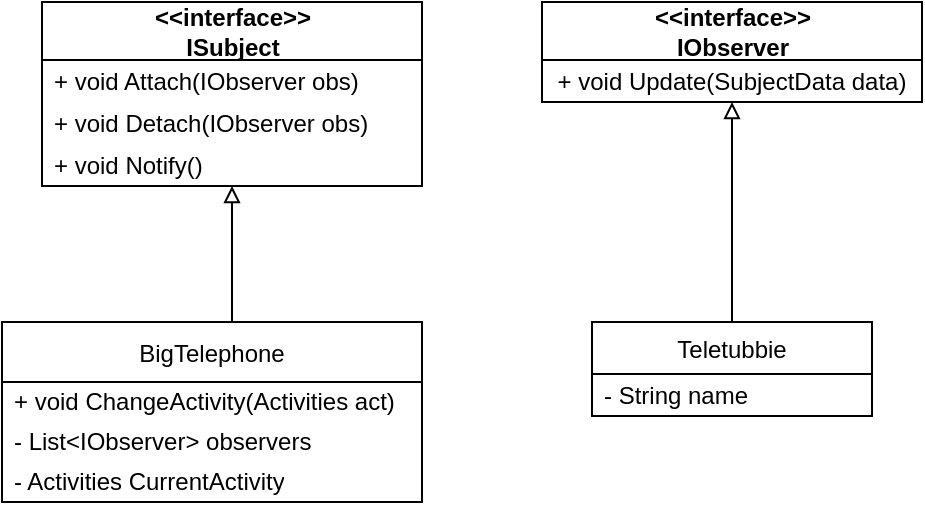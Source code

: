 <mxfile version="14.2.4" type="embed">
    <diagram id="kGwdPtvmKTBLxpfkr0nd" name="Page-1">
        <mxGraphModel dx="1068" dy="614" grid="1" gridSize="10" guides="1" tooltips="1" connect="1" arrows="1" fold="1" page="1" pageScale="1" pageWidth="827" pageHeight="1169" math="0" shadow="0">
            <root>
                <mxCell id="0"/>
                <mxCell id="1" parent="0"/>
                <mxCell id="2" value="&amp;lt;&amp;lt;interface&amp;gt;&amp;gt;&lt;br&gt;IObserver" style="swimlane;fontStyle=1;align=center;verticalAlign=middle;childLayout=stackLayout;horizontal=1;startSize=29;horizontalStack=0;resizeParent=1;resizeParentMax=0;resizeLast=0;collapsible=0;marginBottom=0;html=1;" parent="1" vertex="1">
                    <mxGeometry x="530" y="40" width="190" height="50" as="geometry"/>
                </mxCell>
                <mxCell id="3" value="+ void Update(SubjectData data)" style="text;html=1;strokeColor=none;fillColor=none;align=center;verticalAlign=middle;spacingLeft=4;spacingRight=4;overflow=hidden;rotatable=0;points=[[0,0.5],[1,0.5]];portConstraint=eastwest;" parent="2" vertex="1">
                    <mxGeometry y="29" width="190" height="21" as="geometry"/>
                </mxCell>
                <mxCell id="17" style="edgeStyle=orthogonalEdgeStyle;rounded=0;orthogonalLoop=1;jettySize=auto;html=1;exitX=0.5;exitY=0;exitDx=0;exitDy=0;endArrow=block;endFill=0;" parent="1" source="12" target="2" edge="1">
                    <mxGeometry relative="1" as="geometry">
                        <mxPoint x="520" y="120" as="targetPoint"/>
                        <Array as="points">
                            <mxPoint x="625" y="140"/>
                            <mxPoint x="625" y="140"/>
                        </Array>
                    </mxGeometry>
                </mxCell>
                <mxCell id="12" value="Teletubbie" style="swimlane;fontStyle=0;childLayout=stackLayout;horizontal=1;startSize=26;fillColor=none;horizontalStack=0;resizeParent=1;resizeParentMax=0;resizeLast=0;collapsible=1;marginBottom=0;align=center;" parent="1" vertex="1">
                    <mxGeometry x="555" y="200" width="140" height="47" as="geometry"/>
                </mxCell>
                <mxCell id="23" value="- String name" style="text;html=1;strokeColor=none;fillColor=none;align=left;verticalAlign=middle;spacingLeft=4;spacingRight=4;overflow=hidden;rotatable=0;points=[[0,0.5],[1,0.5]];portConstraint=eastwest;" parent="12" vertex="1">
                    <mxGeometry y="26" width="140" height="21" as="geometry"/>
                </mxCell>
                <mxCell id="26" value="&amp;lt;&amp;lt;interface&amp;gt;&amp;gt;&lt;br&gt;ISubject" style="swimlane;fontStyle=1;align=center;verticalAlign=middle;childLayout=stackLayout;horizontal=1;startSize=29;horizontalStack=0;resizeParent=1;resizeParentMax=0;resizeLast=0;collapsible=0;marginBottom=0;html=1;" parent="1" vertex="1">
                    <mxGeometry x="280" y="40" width="190" height="92" as="geometry"/>
                </mxCell>
                <mxCell id="27" value="+ void Attach(IObserver obs)" style="text;html=1;strokeColor=none;fillColor=none;align=left;verticalAlign=middle;spacingLeft=4;spacingRight=4;overflow=hidden;rotatable=0;points=[[0,0.5],[1,0.5]];portConstraint=eastwest;" parent="26" vertex="1">
                    <mxGeometry y="29" width="190" height="21" as="geometry"/>
                </mxCell>
                <mxCell id="28" value="+ void Detach(IObserver obs)" style="text;html=1;strokeColor=none;fillColor=none;align=left;verticalAlign=middle;spacingLeft=4;spacingRight=4;overflow=hidden;rotatable=0;points=[[0,0.5],[1,0.5]];portConstraint=eastwest;" parent="26" vertex="1">
                    <mxGeometry y="50" width="190" height="21" as="geometry"/>
                </mxCell>
                <mxCell id="29" value="+ void Notify()" style="text;html=1;strokeColor=none;fillColor=none;align=left;verticalAlign=middle;spacingLeft=4;spacingRight=4;overflow=hidden;rotatable=0;points=[[0,0.5],[1,0.5]];portConstraint=eastwest;" parent="26" vertex="1">
                    <mxGeometry y="71" width="190" height="21" as="geometry"/>
                </mxCell>
                <mxCell id="30" value="BigTelephone" style="swimlane;fontStyle=0;childLayout=stackLayout;horizontal=1;startSize=30;fillColor=none;horizontalStack=0;resizeParent=1;resizeParentMax=0;resizeLast=0;collapsible=1;marginBottom=0;align=center;" parent="1" vertex="1">
                    <mxGeometry x="260" y="200" width="210" height="90" as="geometry">
                        <mxRectangle x="280" y="200" width="110" height="20" as="alternateBounds"/>
                    </mxGeometry>
                </mxCell>
                <mxCell id="33" value="+ void ChangeActivity(Activities act)" style="text;html=1;strokeColor=none;fillColor=none;align=left;verticalAlign=middle;spacingLeft=4;spacingRight=4;overflow=hidden;rotatable=0;points=[[0,0.5],[1,0.5]];portConstraint=eastwest;" parent="30" vertex="1">
                    <mxGeometry y="30" width="210" height="20" as="geometry"/>
                </mxCell>
                <mxCell id="35" value="- List&amp;lt;IObserver&amp;gt; observers" style="text;html=1;strokeColor=none;fillColor=none;align=left;verticalAlign=middle;spacingLeft=4;spacingRight=4;overflow=hidden;rotatable=0;points=[[0,0.5],[1,0.5]];portConstraint=eastwest;" parent="30" vertex="1">
                    <mxGeometry y="50" width="210" height="20" as="geometry"/>
                </mxCell>
                <mxCell id="36" value="- Activities CurrentActivity" style="text;html=1;strokeColor=none;fillColor=none;align=left;verticalAlign=middle;spacingLeft=4;spacingRight=4;overflow=hidden;rotatable=0;points=[[0,0.5],[1,0.5]];portConstraint=eastwest;" parent="30" vertex="1">
                    <mxGeometry y="70" width="210" height="20" as="geometry"/>
                </mxCell>
                <mxCell id="34" style="edgeStyle=orthogonalEdgeStyle;rounded=0;orthogonalLoop=1;jettySize=auto;html=1;exitX=0.5;exitY=0;exitDx=0;exitDy=0;endArrow=block;endFill=0;" parent="1" source="30" target="29" edge="1">
                    <mxGeometry relative="1" as="geometry">
                        <mxPoint x="635" y="210" as="sourcePoint"/>
                        <mxPoint x="380" y="140" as="targetPoint"/>
                        <Array as="points">
                            <mxPoint x="375" y="200"/>
                        </Array>
                    </mxGeometry>
                </mxCell>
            </root>
        </mxGraphModel>
    </diagram>
</mxfile>